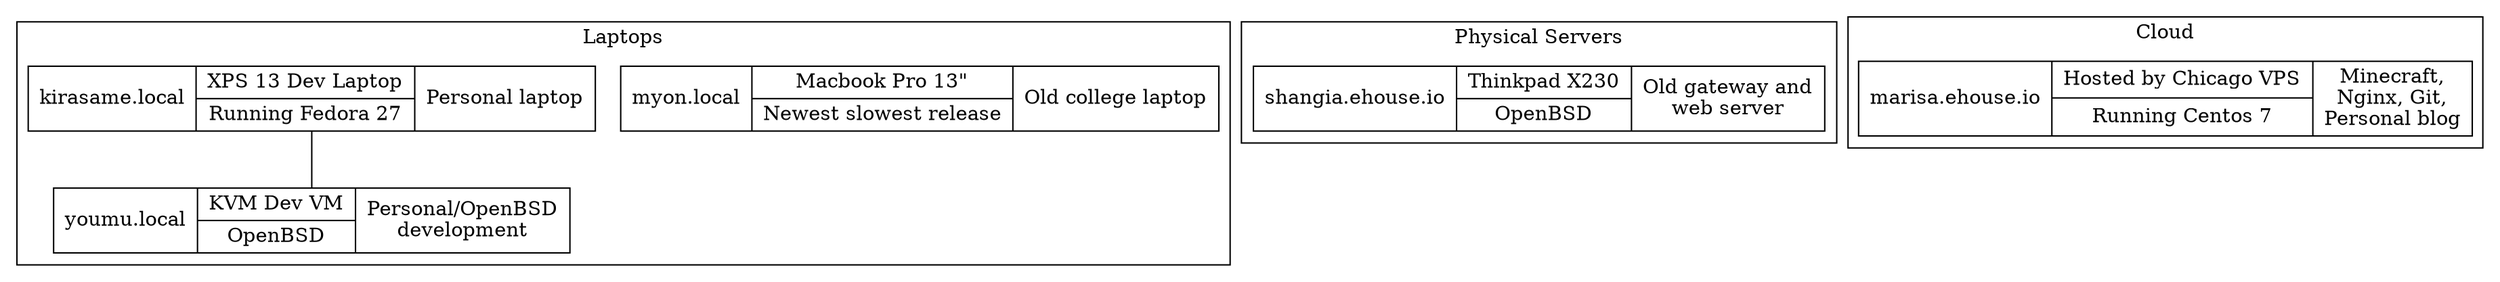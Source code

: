 graph G{
    node [shape="record"];

    subgraph cluster_laptop {
        label="Laptops";

        myon[label="myon.local|{ Macbook Pro 13\"| Newest slowest release}|Old college laptop"];
        kirasame[label="kirasame.local |{ XPS 13 Dev Laptop | Running Fedora 27 }|Personal laptop"];
        youmu[label="youmu.local |{ KVM Dev VM | OpenBSD }| Personal/OpenBSD\ndevelopment"];

        kirasame -- youmu; ## Declare VM on kirasame
    }

    subgraph cluster_servers {
        label="Physical Servers";
        shangia[label="shangia.ehouse.io |{ Thinkpad X230 | OpenBSD}|Old gateway and\nweb server"];
    }

    subgraph cluster_cloud {
        label="Cloud";

        marisa[label="marisa.ehouse.io |{ Hosted by Chicago VPS | Running Centos 7}| Minecraft,\nNginx, Git,\nPersonal blog"];
    }

}
